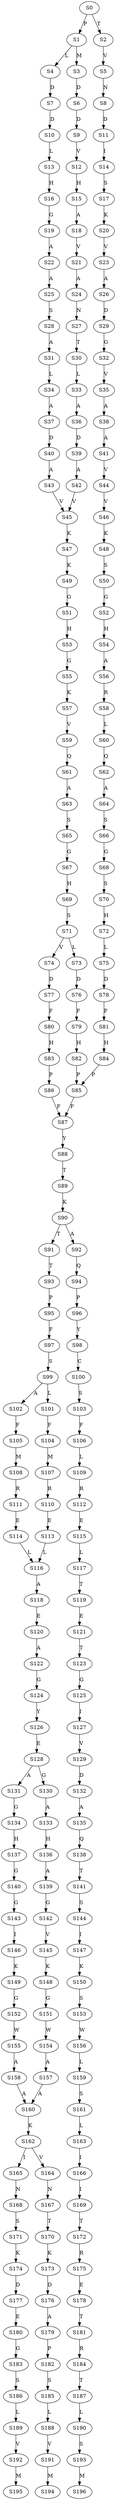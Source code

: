 strict digraph  {
	S0 -> S1 [ label = P ];
	S0 -> S2 [ label = T ];
	S1 -> S3 [ label = M ];
	S1 -> S4 [ label = L ];
	S2 -> S5 [ label = V ];
	S3 -> S6 [ label = D ];
	S4 -> S7 [ label = D ];
	S5 -> S8 [ label = N ];
	S6 -> S9 [ label = D ];
	S7 -> S10 [ label = D ];
	S8 -> S11 [ label = D ];
	S9 -> S12 [ label = V ];
	S10 -> S13 [ label = L ];
	S11 -> S14 [ label = I ];
	S12 -> S15 [ label = H ];
	S13 -> S16 [ label = H ];
	S14 -> S17 [ label = S ];
	S15 -> S18 [ label = A ];
	S16 -> S19 [ label = G ];
	S17 -> S20 [ label = K ];
	S18 -> S21 [ label = V ];
	S19 -> S22 [ label = A ];
	S20 -> S23 [ label = V ];
	S21 -> S24 [ label = A ];
	S22 -> S25 [ label = A ];
	S23 -> S26 [ label = A ];
	S24 -> S27 [ label = N ];
	S25 -> S28 [ label = S ];
	S26 -> S29 [ label = D ];
	S27 -> S30 [ label = T ];
	S28 -> S31 [ label = A ];
	S29 -> S32 [ label = G ];
	S30 -> S33 [ label = L ];
	S31 -> S34 [ label = L ];
	S32 -> S35 [ label = V ];
	S33 -> S36 [ label = A ];
	S34 -> S37 [ label = A ];
	S35 -> S38 [ label = A ];
	S36 -> S39 [ label = D ];
	S37 -> S40 [ label = D ];
	S38 -> S41 [ label = A ];
	S39 -> S42 [ label = A ];
	S40 -> S43 [ label = A ];
	S41 -> S44 [ label = V ];
	S42 -> S45 [ label = V ];
	S43 -> S45 [ label = V ];
	S44 -> S46 [ label = V ];
	S45 -> S47 [ label = K ];
	S46 -> S48 [ label = K ];
	S47 -> S49 [ label = K ];
	S48 -> S50 [ label = S ];
	S49 -> S51 [ label = G ];
	S50 -> S52 [ label = G ];
	S51 -> S53 [ label = H ];
	S52 -> S54 [ label = H ];
	S53 -> S55 [ label = G ];
	S54 -> S56 [ label = A ];
	S55 -> S57 [ label = K ];
	S56 -> S58 [ label = R ];
	S57 -> S59 [ label = V ];
	S58 -> S60 [ label = L ];
	S59 -> S61 [ label = Q ];
	S60 -> S62 [ label = Q ];
	S61 -> S63 [ label = A ];
	S62 -> S64 [ label = A ];
	S63 -> S65 [ label = S ];
	S64 -> S66 [ label = S ];
	S65 -> S67 [ label = G ];
	S66 -> S68 [ label = G ];
	S67 -> S69 [ label = H ];
	S68 -> S70 [ label = S ];
	S69 -> S71 [ label = S ];
	S70 -> S72 [ label = H ];
	S71 -> S73 [ label = L ];
	S71 -> S74 [ label = V ];
	S72 -> S75 [ label = L ];
	S73 -> S76 [ label = D ];
	S74 -> S77 [ label = D ];
	S75 -> S78 [ label = D ];
	S76 -> S79 [ label = F ];
	S77 -> S80 [ label = F ];
	S78 -> S81 [ label = F ];
	S79 -> S82 [ label = H ];
	S80 -> S83 [ label = H ];
	S81 -> S84 [ label = H ];
	S82 -> S85 [ label = P ];
	S83 -> S86 [ label = P ];
	S84 -> S85 [ label = P ];
	S85 -> S87 [ label = F ];
	S86 -> S87 [ label = F ];
	S87 -> S88 [ label = Y ];
	S88 -> S89 [ label = T ];
	S89 -> S90 [ label = K ];
	S90 -> S91 [ label = T ];
	S90 -> S92 [ label = A ];
	S91 -> S93 [ label = T ];
	S92 -> S94 [ label = Q ];
	S93 -> S95 [ label = P ];
	S94 -> S96 [ label = P ];
	S95 -> S97 [ label = F ];
	S96 -> S98 [ label = Y ];
	S97 -> S99 [ label = S ];
	S98 -> S100 [ label = C ];
	S99 -> S101 [ label = L ];
	S99 -> S102 [ label = A ];
	S100 -> S103 [ label = S ];
	S101 -> S104 [ label = F ];
	S102 -> S105 [ label = F ];
	S103 -> S106 [ label = F ];
	S104 -> S107 [ label = M ];
	S105 -> S108 [ label = M ];
	S106 -> S109 [ label = L ];
	S107 -> S110 [ label = R ];
	S108 -> S111 [ label = R ];
	S109 -> S112 [ label = R ];
	S110 -> S113 [ label = E ];
	S111 -> S114 [ label = E ];
	S112 -> S115 [ label = E ];
	S113 -> S116 [ label = L ];
	S114 -> S116 [ label = L ];
	S115 -> S117 [ label = L ];
	S116 -> S118 [ label = A ];
	S117 -> S119 [ label = T ];
	S118 -> S120 [ label = E ];
	S119 -> S121 [ label = E ];
	S120 -> S122 [ label = A ];
	S121 -> S123 [ label = T ];
	S122 -> S124 [ label = G ];
	S123 -> S125 [ label = G ];
	S124 -> S126 [ label = Y ];
	S125 -> S127 [ label = I ];
	S126 -> S128 [ label = E ];
	S127 -> S129 [ label = V ];
	S128 -> S130 [ label = G ];
	S128 -> S131 [ label = A ];
	S129 -> S132 [ label = D ];
	S130 -> S133 [ label = A ];
	S131 -> S134 [ label = G ];
	S132 -> S135 [ label = A ];
	S133 -> S136 [ label = H ];
	S134 -> S137 [ label = H ];
	S135 -> S138 [ label = Q ];
	S136 -> S139 [ label = A ];
	S137 -> S140 [ label = G ];
	S138 -> S141 [ label = T ];
	S139 -> S142 [ label = G ];
	S140 -> S143 [ label = G ];
	S141 -> S144 [ label = S ];
	S142 -> S145 [ label = V ];
	S143 -> S146 [ label = I ];
	S144 -> S147 [ label = I ];
	S145 -> S148 [ label = K ];
	S146 -> S149 [ label = K ];
	S147 -> S150 [ label = K ];
	S148 -> S151 [ label = G ];
	S149 -> S152 [ label = G ];
	S150 -> S153 [ label = S ];
	S151 -> S154 [ label = W ];
	S152 -> S155 [ label = W ];
	S153 -> S156 [ label = W ];
	S154 -> S157 [ label = A ];
	S155 -> S158 [ label = A ];
	S156 -> S159 [ label = L ];
	S157 -> S160 [ label = A ];
	S158 -> S160 [ label = A ];
	S159 -> S161 [ label = S ];
	S160 -> S162 [ label = K ];
	S161 -> S163 [ label = L ];
	S162 -> S164 [ label = V ];
	S162 -> S165 [ label = I ];
	S163 -> S166 [ label = I ];
	S164 -> S167 [ label = N ];
	S165 -> S168 [ label = N ];
	S166 -> S169 [ label = I ];
	S167 -> S170 [ label = T ];
	S168 -> S171 [ label = S ];
	S169 -> S172 [ label = T ];
	S170 -> S173 [ label = K ];
	S171 -> S174 [ label = K ];
	S172 -> S175 [ label = R ];
	S173 -> S176 [ label = D ];
	S174 -> S177 [ label = D ];
	S175 -> S178 [ label = E ];
	S176 -> S179 [ label = A ];
	S177 -> S180 [ label = E ];
	S178 -> S181 [ label = T ];
	S179 -> S182 [ label = P ];
	S180 -> S183 [ label = G ];
	S181 -> S184 [ label = R ];
	S182 -> S185 [ label = S ];
	S183 -> S186 [ label = S ];
	S184 -> S187 [ label = T ];
	S185 -> S188 [ label = L ];
	S186 -> S189 [ label = L ];
	S187 -> S190 [ label = L ];
	S188 -> S191 [ label = V ];
	S189 -> S192 [ label = V ];
	S190 -> S193 [ label = S ];
	S191 -> S194 [ label = M ];
	S192 -> S195 [ label = M ];
	S193 -> S196 [ label = M ];
}
